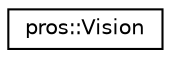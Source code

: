 digraph "Graphical Class Hierarchy"
{
 // LATEX_PDF_SIZE
  edge [fontname="Helvetica",fontsize="10",labelfontname="Helvetica",labelfontsize="10"];
  node [fontname="Helvetica",fontsize="10",shape=record];
  rankdir="LR";
  Node0 [label="pros::Vision",height=0.2,width=0.4,color="black", fillcolor="white", style="filled",URL="$classpros_1_1Vision.html",tooltip=" "];
}
